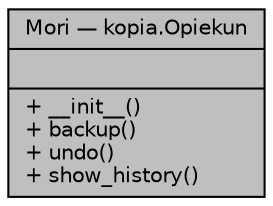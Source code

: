 digraph "Mori — kopia.Opiekun"
{
 // LATEX_PDF_SIZE
  bgcolor="transparent";
  edge [fontname="Helvetica",fontsize="10",labelfontname="Helvetica",labelfontsize="10"];
  node [fontname="Helvetica",fontsize="10",shape=record];
  Node1 [label="{Mori — kopia.Opiekun\n||+ __init__()\l+ backup()\l+ undo()\l+ show_history()\l}",height=0.2,width=0.4,color="black", fillcolor="grey75", style="filled", fontcolor="black",tooltip="Opiekun nie polega na klasie Concrete Memento."];
}
